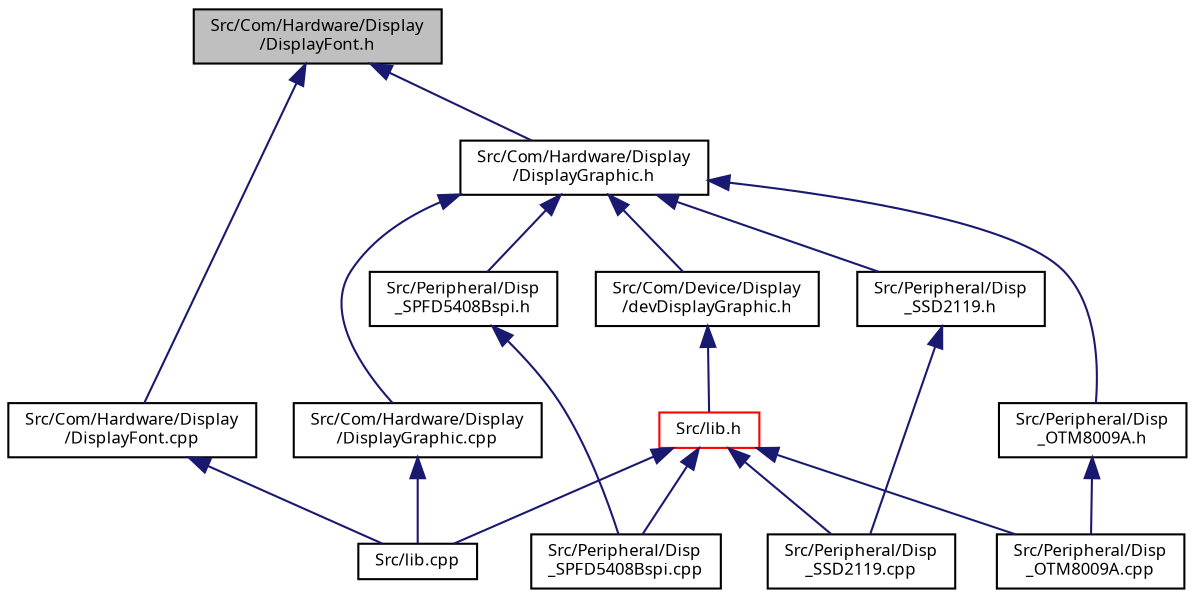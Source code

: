 digraph "Src/Com/Hardware/Display/DisplayFont.h"
{
  edge [fontname="Sans",fontsize="8",labelfontname="Sans",labelfontsize="8"];
  node [fontname="Sans",fontsize="8",shape=record];
  Node1 [label="Src/Com/Hardware/Display\l/DisplayFont.h",height=0.2,width=0.4,color="black", fillcolor="grey75", style="filled", fontcolor="black"];
  Node1 -> Node2 [dir="back",color="midnightblue",fontsize="8",style="solid",fontname="Sans"];
  Node2 [label="Src/Com/Hardware/Display\l/DisplayFont.cpp",height=0.2,width=0.4,color="black", fillcolor="white", style="filled",URL="$_display_font_8cpp.html"];
  Node2 -> Node3 [dir="back",color="midnightblue",fontsize="8",style="solid",fontname="Sans"];
  Node3 [label="Src/lib.cpp",height=0.2,width=0.4,color="black", fillcolor="white", style="filled",URL="$lib_8cpp.html",tooltip="Summary of complete library code. "];
  Node1 -> Node4 [dir="back",color="midnightblue",fontsize="8",style="solid",fontname="Sans"];
  Node4 [label="Src/Com/Hardware/Display\l/DisplayGraphic.h",height=0.2,width=0.4,color="black", fillcolor="white", style="filled",URL="$_display_graphic_8h.html"];
  Node4 -> Node5 [dir="back",color="midnightblue",fontsize="8",style="solid",fontname="Sans"];
  Node5 [label="Src/Com/Device/Display\l/devDisplayGraphic.h",height=0.2,width=0.4,color="black", fillcolor="white", style="filled",URL="$dev_display_graphic_8h.html"];
  Node5 -> Node6 [dir="back",color="midnightblue",fontsize="8",style="solid",fontname="Sans"];
  Node6 [label="Src/lib.h",height=0.2,width=0.4,color="red", fillcolor="white", style="filled",URL="$lib_8h.html",tooltip="Library main include file. "];
  Node6 -> Node3 [dir="back",color="midnightblue",fontsize="8",style="solid",fontname="Sans"];
  Node6 -> Node7 [dir="back",color="midnightblue",fontsize="8",style="solid",fontname="Sans"];
  Node7 [label="Src/Peripheral/Disp\l_OTM8009A.cpp",height=0.2,width=0.4,color="black", fillcolor="white", style="filled",URL="$_disp___o_t_m8009_a_8cpp.html"];
  Node6 -> Node8 [dir="back",color="midnightblue",fontsize="8",style="solid",fontname="Sans"];
  Node8 [label="Src/Peripheral/Disp\l_SPFD5408Bspi.cpp",height=0.2,width=0.4,color="black", fillcolor="white", style="filled",URL="$_disp___s_p_f_d5408_bspi_8cpp.html"];
  Node6 -> Node9 [dir="back",color="midnightblue",fontsize="8",style="solid",fontname="Sans"];
  Node9 [label="Src/Peripheral/Disp\l_SSD2119.cpp",height=0.2,width=0.4,color="black", fillcolor="white", style="filled",URL="$_disp___s_s_d2119_8cpp.html"];
  Node4 -> Node10 [dir="back",color="midnightblue",fontsize="8",style="solid",fontname="Sans"];
  Node10 [label="Src/Com/Hardware/Display\l/DisplayGraphic.cpp",height=0.2,width=0.4,color="black", fillcolor="white", style="filled",URL="$_display_graphic_8cpp.html"];
  Node10 -> Node3 [dir="back",color="midnightblue",fontsize="8",style="solid",fontname="Sans"];
  Node4 -> Node11 [dir="back",color="midnightblue",fontsize="8",style="solid",fontname="Sans"];
  Node11 [label="Src/Peripheral/Disp\l_OTM8009A.h",height=0.2,width=0.4,color="black", fillcolor="white", style="filled",URL="$_disp___o_t_m8009_a_8h.html"];
  Node11 -> Node7 [dir="back",color="midnightblue",fontsize="8",style="solid",fontname="Sans"];
  Node4 -> Node12 [dir="back",color="midnightblue",fontsize="8",style="solid",fontname="Sans"];
  Node12 [label="Src/Peripheral/Disp\l_SPFD5408Bspi.h",height=0.2,width=0.4,color="black", fillcolor="white", style="filled",URL="$_disp___s_p_f_d5408_bspi_8h.html"];
  Node12 -> Node8 [dir="back",color="midnightblue",fontsize="8",style="solid",fontname="Sans"];
  Node4 -> Node13 [dir="back",color="midnightblue",fontsize="8",style="solid",fontname="Sans"];
  Node13 [label="Src/Peripheral/Disp\l_SSD2119.h",height=0.2,width=0.4,color="black", fillcolor="white", style="filled",URL="$_disp___s_s_d2119_8h.html"];
  Node13 -> Node9 [dir="back",color="midnightblue",fontsize="8",style="solid",fontname="Sans"];
}
